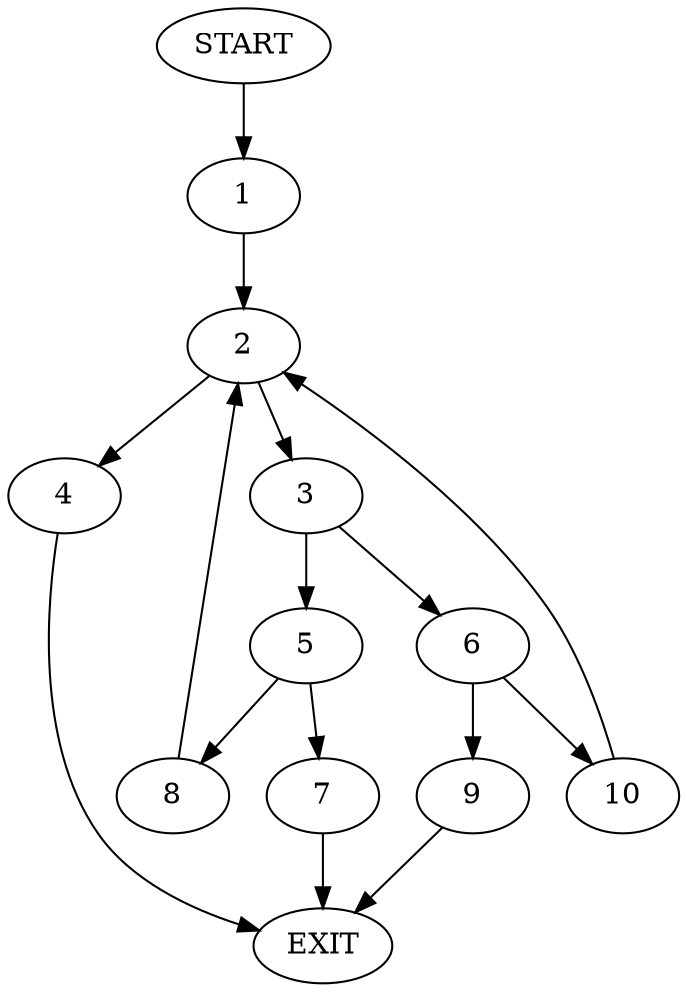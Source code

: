 digraph {
0 [label="START"]
11 [label="EXIT"]
0 -> 1
1 -> 2
2 -> 3
2 -> 4
4 -> 11
3 -> 5
3 -> 6
5 -> 7
5 -> 8
6 -> 9
6 -> 10
7 -> 11
8 -> 2
9 -> 11
10 -> 2
}
